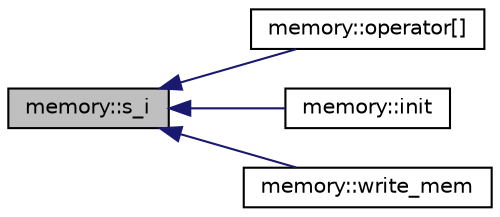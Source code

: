 digraph "memory::s_i"
{
  edge [fontname="Helvetica",fontsize="10",labelfontname="Helvetica",labelfontsize="10"];
  node [fontname="Helvetica",fontsize="10",shape=record];
  rankdir="LR";
  Node802 [label="memory::s_i",height=0.2,width=0.4,color="black", fillcolor="grey75", style="filled", fontcolor="black"];
  Node802 -> Node803 [dir="back",color="midnightblue",fontsize="10",style="solid",fontname="Helvetica"];
  Node803 [label="memory::operator[]",height=0.2,width=0.4,color="black", fillcolor="white", style="filled",URL="$d8/d99/classmemory.html#adca93ab84b9c609f5ee78b00ea7cac4d"];
  Node802 -> Node804 [dir="back",color="midnightblue",fontsize="10",style="solid",fontname="Helvetica"];
  Node804 [label="memory::init",height=0.2,width=0.4,color="black", fillcolor="white", style="filled",URL="$d8/d99/classmemory.html#a616200900a07046cd6b0b86f12765909"];
  Node802 -> Node805 [dir="back",color="midnightblue",fontsize="10",style="solid",fontname="Helvetica"];
  Node805 [label="memory::write_mem",height=0.2,width=0.4,color="black", fillcolor="white", style="filled",URL="$d8/d99/classmemory.html#aa9d91eb1dde81ccc9fc3b45c742cafc6"];
}
